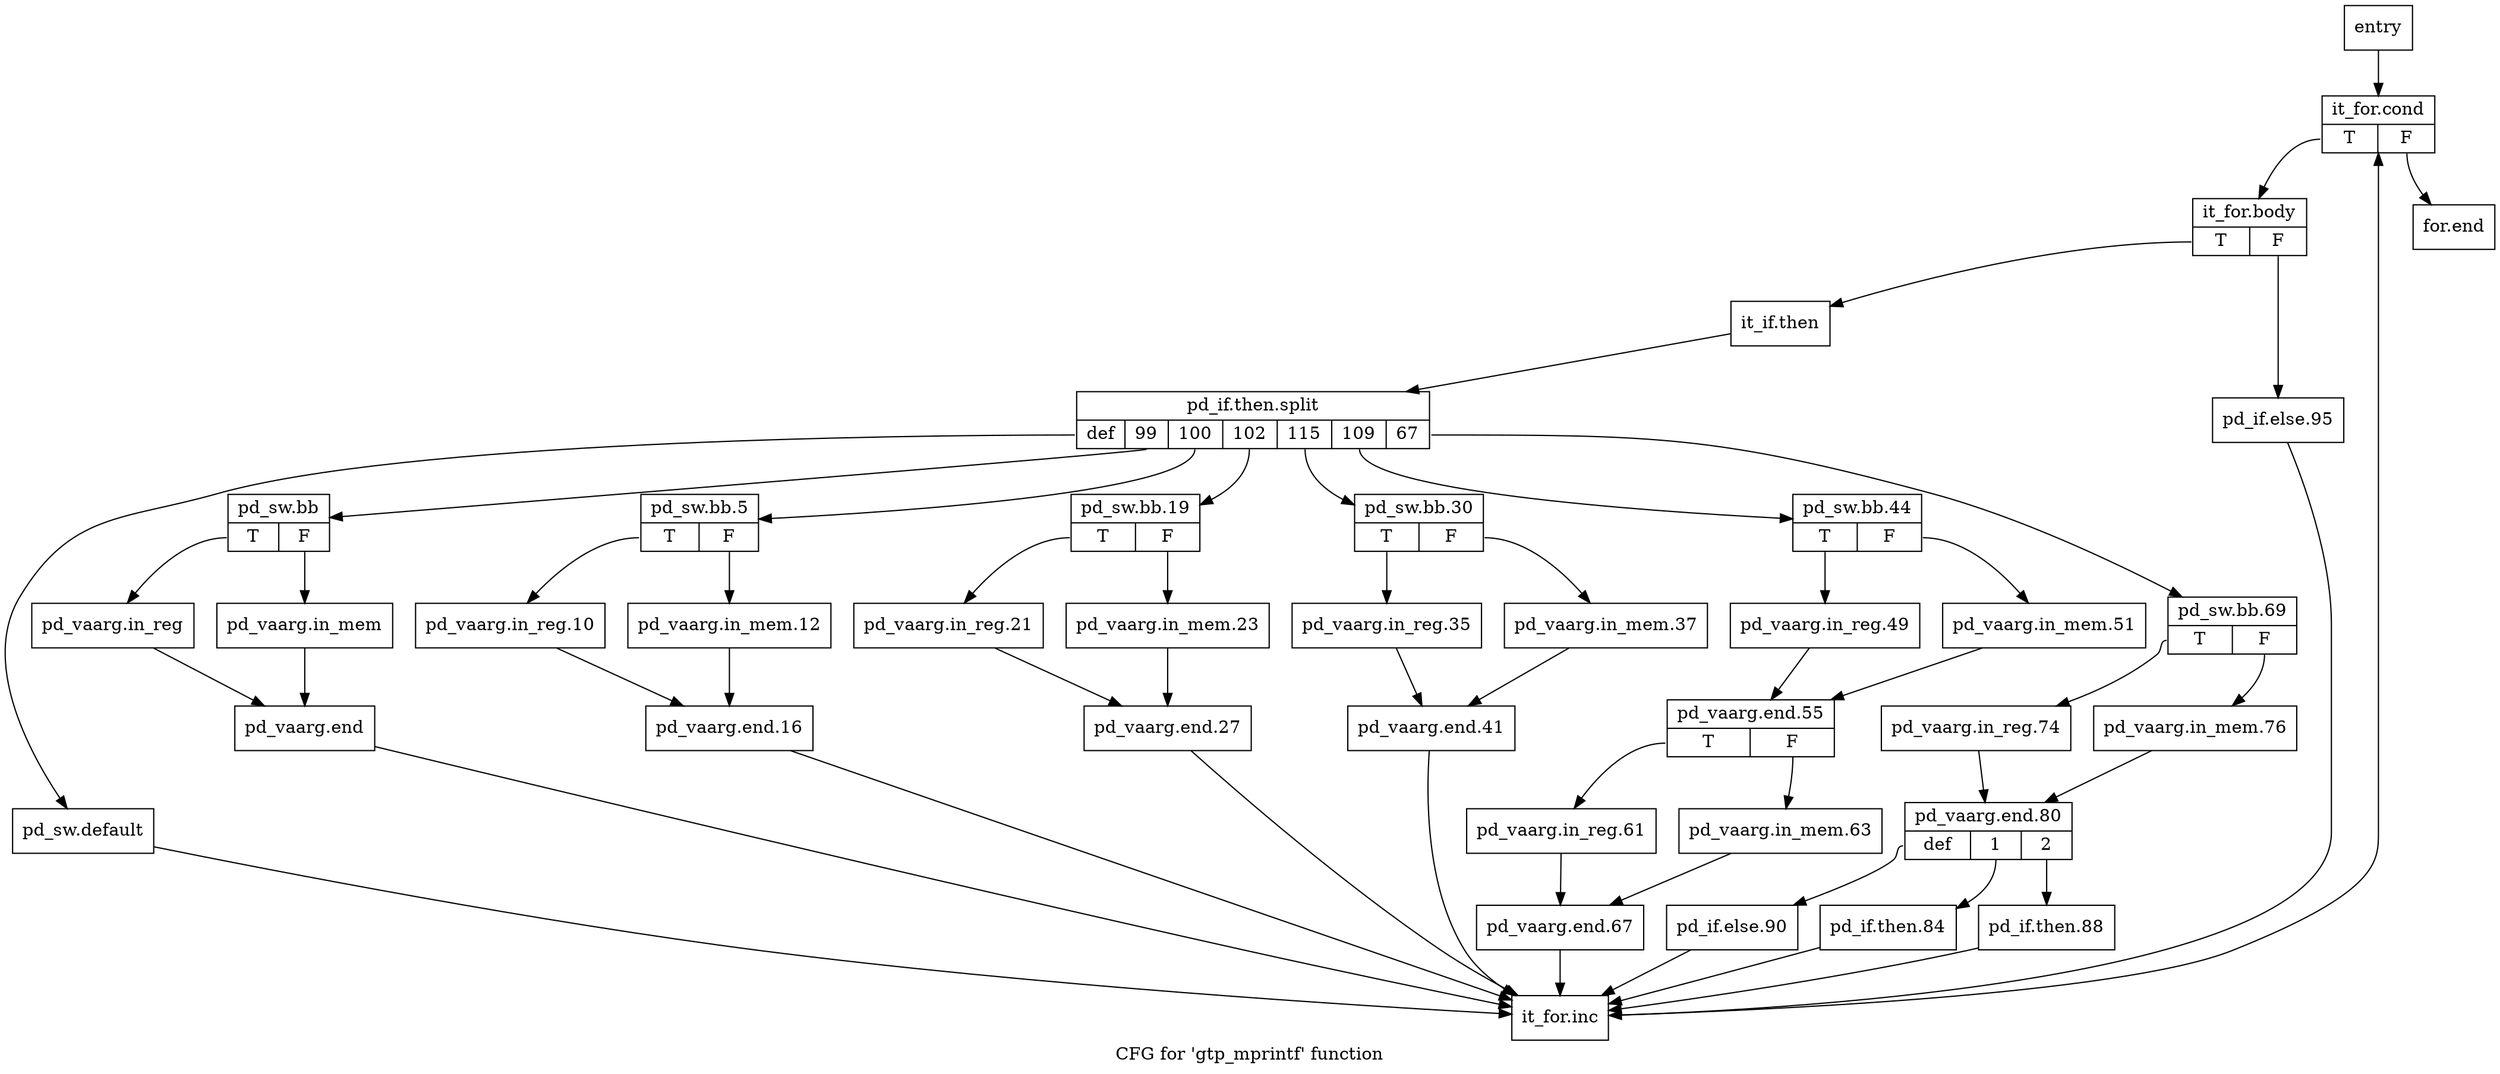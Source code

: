 digraph "CFG for 'gtp_mprintf' function" {
	label="CFG for 'gtp_mprintf' function";

	Node0x368d460 [shape=record,label="{entry}"];
	Node0x368d460 -> Node0x368d4b0;
	Node0x368d4b0 [shape=record,label="{it_for.cond|{<s0>T|<s1>F}}"];
	Node0x368d4b0:s0 -> Node0x368d500;
	Node0x368d4b0:s1 -> Node0x368dff0;
	Node0x368d500 [shape=record,label="{it_for.body|{<s0>T|<s1>F}}"];
	Node0x368d500:s0 -> Node0x368d550;
	Node0x368d500:s1 -> Node0x368df50;
	Node0x368d550 [shape=record,label="{it_if.then}"];
	Node0x368d550 -> Node0x4ba8130;
	Node0x4ba8130 [shape=record,label="{pd_if.then.split|{<s0>def|<s1>99|<s2>100|<s3>102|<s4>115|<s5>109|<s6>67}}"];
	Node0x4ba8130:s0 -> Node0x368df00;
	Node0x4ba8130:s1 -> Node0x368d5a0;
	Node0x4ba8130:s2 -> Node0x368d6e0;
	Node0x4ba8130:s3 -> Node0x368d820;
	Node0x4ba8130:s4 -> Node0x368d960;
	Node0x4ba8130:s5 -> Node0x368daa0;
	Node0x4ba8130:s6 -> Node0x368dcd0;
	Node0x368d5a0 [shape=record,label="{pd_sw.bb|{<s0>T|<s1>F}}"];
	Node0x368d5a0:s0 -> Node0x368d5f0;
	Node0x368d5a0:s1 -> Node0x368d640;
	Node0x368d5f0 [shape=record,label="{pd_vaarg.in_reg}"];
	Node0x368d5f0 -> Node0x368d690;
	Node0x368d640 [shape=record,label="{pd_vaarg.in_mem}"];
	Node0x368d640 -> Node0x368d690;
	Node0x368d690 [shape=record,label="{pd_vaarg.end}"];
	Node0x368d690 -> Node0x368dfa0;
	Node0x368d6e0 [shape=record,label="{pd_sw.bb.5|{<s0>T|<s1>F}}"];
	Node0x368d6e0:s0 -> Node0x368d730;
	Node0x368d6e0:s1 -> Node0x368d780;
	Node0x368d730 [shape=record,label="{pd_vaarg.in_reg.10}"];
	Node0x368d730 -> Node0x368d7d0;
	Node0x368d780 [shape=record,label="{pd_vaarg.in_mem.12}"];
	Node0x368d780 -> Node0x368d7d0;
	Node0x368d7d0 [shape=record,label="{pd_vaarg.end.16}"];
	Node0x368d7d0 -> Node0x368dfa0;
	Node0x368d820 [shape=record,label="{pd_sw.bb.19|{<s0>T|<s1>F}}"];
	Node0x368d820:s0 -> Node0x368d870;
	Node0x368d820:s1 -> Node0x368d8c0;
	Node0x368d870 [shape=record,label="{pd_vaarg.in_reg.21}"];
	Node0x368d870 -> Node0x368d910;
	Node0x368d8c0 [shape=record,label="{pd_vaarg.in_mem.23}"];
	Node0x368d8c0 -> Node0x368d910;
	Node0x368d910 [shape=record,label="{pd_vaarg.end.27}"];
	Node0x368d910 -> Node0x368dfa0;
	Node0x368d960 [shape=record,label="{pd_sw.bb.30|{<s0>T|<s1>F}}"];
	Node0x368d960:s0 -> Node0x368d9b0;
	Node0x368d960:s1 -> Node0x368da00;
	Node0x368d9b0 [shape=record,label="{pd_vaarg.in_reg.35}"];
	Node0x368d9b0 -> Node0x368da50;
	Node0x368da00 [shape=record,label="{pd_vaarg.in_mem.37}"];
	Node0x368da00 -> Node0x368da50;
	Node0x368da50 [shape=record,label="{pd_vaarg.end.41}"];
	Node0x368da50 -> Node0x368dfa0;
	Node0x368daa0 [shape=record,label="{pd_sw.bb.44|{<s0>T|<s1>F}}"];
	Node0x368daa0:s0 -> Node0x368daf0;
	Node0x368daa0:s1 -> Node0x368db40;
	Node0x368daf0 [shape=record,label="{pd_vaarg.in_reg.49}"];
	Node0x368daf0 -> Node0x368db90;
	Node0x368db40 [shape=record,label="{pd_vaarg.in_mem.51}"];
	Node0x368db40 -> Node0x368db90;
	Node0x368db90 [shape=record,label="{pd_vaarg.end.55|{<s0>T|<s1>F}}"];
	Node0x368db90:s0 -> Node0x368dbe0;
	Node0x368db90:s1 -> Node0x368dc30;
	Node0x368dbe0 [shape=record,label="{pd_vaarg.in_reg.61}"];
	Node0x368dbe0 -> Node0x368dc80;
	Node0x368dc30 [shape=record,label="{pd_vaarg.in_mem.63}"];
	Node0x368dc30 -> Node0x368dc80;
	Node0x368dc80 [shape=record,label="{pd_vaarg.end.67}"];
	Node0x368dc80 -> Node0x368dfa0;
	Node0x368dcd0 [shape=record,label="{pd_sw.bb.69|{<s0>T|<s1>F}}"];
	Node0x368dcd0:s0 -> Node0x368dd20;
	Node0x368dcd0:s1 -> Node0x368dd70;
	Node0x368dd20 [shape=record,label="{pd_vaarg.in_reg.74}"];
	Node0x368dd20 -> Node0x368ddc0;
	Node0x368dd70 [shape=record,label="{pd_vaarg.in_mem.76}"];
	Node0x368dd70 -> Node0x368ddc0;
	Node0x368ddc0 [shape=record,label="{pd_vaarg.end.80|{<s0>def|<s1>1|<s2>2}}"];
	Node0x368ddc0:s0 -> Node0x368deb0;
	Node0x368ddc0:s1 -> Node0x368de10;
	Node0x368ddc0:s2 -> Node0x368de60;
	Node0x368de10 [shape=record,label="{pd_if.then.84}"];
	Node0x368de10 -> Node0x368dfa0;
	Node0x368de60 [shape=record,label="{pd_if.then.88}"];
	Node0x368de60 -> Node0x368dfa0;
	Node0x368deb0 [shape=record,label="{pd_if.else.90}"];
	Node0x368deb0 -> Node0x368dfa0;
	Node0x368df00 [shape=record,label="{pd_sw.default}"];
	Node0x368df00 -> Node0x368dfa0;
	Node0x368df50 [shape=record,label="{pd_if.else.95}"];
	Node0x368df50 -> Node0x368dfa0;
	Node0x368dfa0 [shape=record,label="{it_for.inc}"];
	Node0x368dfa0 -> Node0x368d4b0;
	Node0x368dff0 [shape=record,label="{for.end}"];
}

